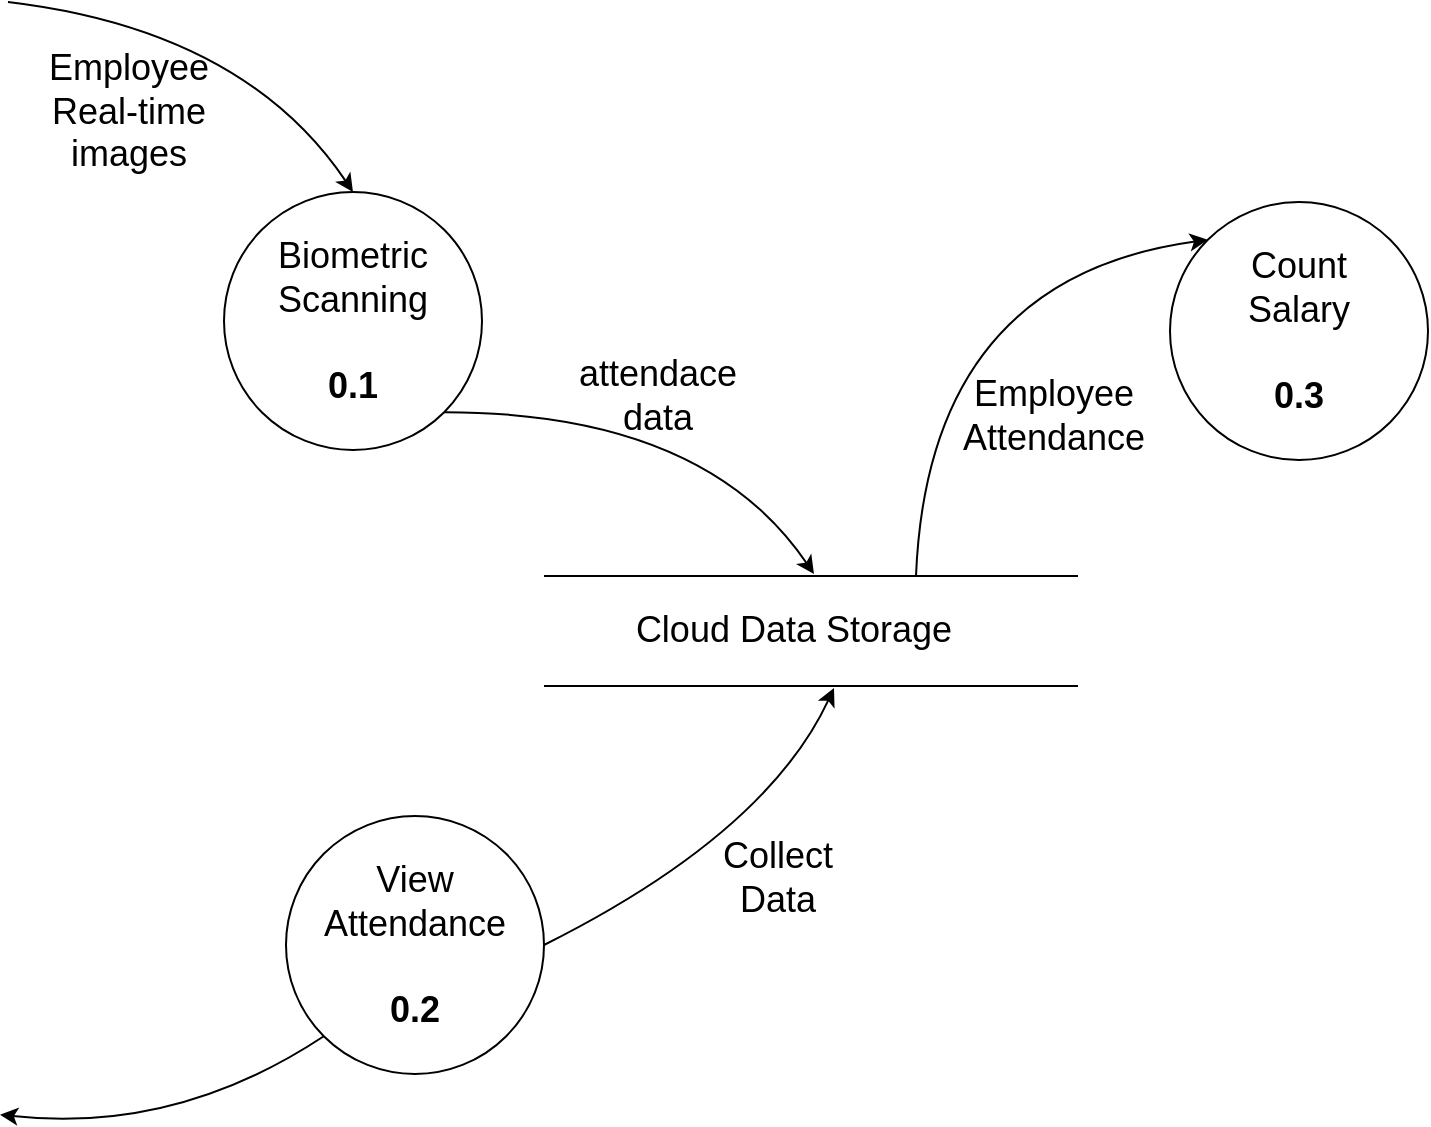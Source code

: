 <mxfile version="20.8.20" type="google"><diagram name="Page-1" id="RoprLFA64lX49mxQwY8M"><mxGraphModel grid="0" page="1" gridSize="10" guides="1" tooltips="1" connect="1" arrows="1" fold="1" pageScale="1" pageWidth="850" pageHeight="1100" math="0" shadow="0"><root><mxCell id="0"/><mxCell id="1" parent="0"/><mxCell id="Q-wgWugkOqINAjxHytla-1" value="&lt;font style=&quot;font-size: 18px;&quot;&gt;Biometric&lt;br&gt;Scanning&lt;br&gt;&lt;br&gt;&lt;b style=&quot;border-color: var(--border-color);&quot;&gt;0.1&lt;/b&gt;&lt;br&gt;&lt;/font&gt;" style="ellipse;whiteSpace=wrap;html=1;aspect=fixed;" vertex="1" parent="1"><mxGeometry x="140" y="-826" width="129" height="129" as="geometry"/></mxCell><mxCell id="Q-wgWugkOqINAjxHytla-2" value="&lt;font style=&quot;font-size: 18px;&quot;&gt;View&lt;br&gt;Attendance&lt;br&gt;&lt;br&gt;&lt;b&gt;0.2&lt;/b&gt;&lt;br&gt;&lt;/font&gt;" style="ellipse;whiteSpace=wrap;html=1;aspect=fixed;" vertex="1" parent="1"><mxGeometry x="171" y="-514" width="129" height="129" as="geometry"/></mxCell><mxCell id="Q-wgWugkOqINAjxHytla-3" value="&lt;font style=&quot;font-size: 18px;&quot;&gt;Count &lt;br&gt;Salary&lt;br&gt;&lt;br&gt;&lt;b&gt;0.3&lt;/b&gt;&lt;br&gt;&lt;/font&gt;" style="ellipse;whiteSpace=wrap;html=1;aspect=fixed;" vertex="1" parent="1"><mxGeometry x="613" y="-821" width="129" height="129" as="geometry"/></mxCell><mxCell id="Q-wgWugkOqINAjxHytla-4" value="" style="endArrow=none;html=1;rounded=0;fontSize=18;" edge="1" parent="1"><mxGeometry width="50" height="50" relative="1" as="geometry"><mxPoint x="300" y="-634" as="sourcePoint"/><mxPoint x="567" y="-634" as="targetPoint"/></mxGeometry></mxCell><mxCell id="Q-wgWugkOqINAjxHytla-6" value="" style="endArrow=none;html=1;rounded=0;fontSize=18;" edge="1" parent="1"><mxGeometry width="50" height="50" relative="1" as="geometry"><mxPoint x="300" y="-579" as="sourcePoint"/><mxPoint x="567" y="-579" as="targetPoint"/></mxGeometry></mxCell><mxCell id="Q-wgWugkOqINAjxHytla-7" value="Cloud Data Storage" style="text;html=1;strokeColor=none;fillColor=none;align=center;verticalAlign=middle;whiteSpace=wrap;rounded=0;fontSize=18;" vertex="1" parent="1"><mxGeometry x="321" y="-622" width="208" height="30" as="geometry"/></mxCell><mxCell id="Q-wgWugkOqINAjxHytla-8" value="" style="curved=1;endArrow=classic;html=1;rounded=0;fontSize=18;entryX=0.5;entryY=0;entryDx=0;entryDy=0;" edge="1" parent="1" target="Q-wgWugkOqINAjxHytla-1"><mxGeometry width="50" height="50" relative="1" as="geometry"><mxPoint x="32" y="-921" as="sourcePoint"/><mxPoint x="599" y="-600" as="targetPoint"/><Array as="points"><mxPoint x="150" y="-907"/></Array></mxGeometry></mxCell><mxCell id="Q-wgWugkOqINAjxHytla-10" value="Employee Real-time images" style="text;html=1;strokeColor=none;fillColor=none;align=center;verticalAlign=middle;whiteSpace=wrap;rounded=0;fontSize=18;" vertex="1" parent="1"><mxGeometry x="28" y="-881" width="129" height="30" as="geometry"/></mxCell><mxCell id="Q-wgWugkOqINAjxHytla-11" value="" style="curved=1;endArrow=classic;html=1;rounded=0;fontSize=18;exitX=0;exitY=1;exitDx=0;exitDy=0;" edge="1" parent="1" source="Q-wgWugkOqINAjxHytla-2"><mxGeometry width="50" height="50" relative="1" as="geometry"><mxPoint x="549" y="-566" as="sourcePoint"/><mxPoint x="28" y="-364.667" as="targetPoint"/><Array as="points"><mxPoint x="116" y="-355"/></Array></mxGeometry></mxCell><mxCell id="Q-wgWugkOqINAjxHytla-12" value="" style="curved=1;endArrow=classic;html=1;rounded=0;fontSize=18;exitX=1;exitY=0.5;exitDx=0;exitDy=0;" edge="1" parent="1" source="Q-wgWugkOqINAjxHytla-2"><mxGeometry width="50" height="50" relative="1" as="geometry"><mxPoint x="549" y="-579" as="sourcePoint"/><mxPoint x="445" y="-578" as="targetPoint"/><Array as="points"><mxPoint x="411" y="-505"/></Array></mxGeometry></mxCell><mxCell id="Q-wgWugkOqINAjxHytla-13" value="Collect Data" style="text;html=1;strokeColor=none;fillColor=none;align=center;verticalAlign=middle;whiteSpace=wrap;rounded=0;fontSize=18;" vertex="1" parent="1"><mxGeometry x="387" y="-498" width="60" height="30" as="geometry"/></mxCell><mxCell id="Q-wgWugkOqINAjxHytla-16" value="" style="curved=1;endArrow=classic;html=1;rounded=0;fontSize=18;entryX=0.5;entryY=0;entryDx=0;entryDy=0;exitX=1;exitY=1;exitDx=0;exitDy=0;" edge="1" parent="1" source="Q-wgWugkOqINAjxHytla-1"><mxGeometry width="50" height="50" relative="1" as="geometry"><mxPoint x="262" y="-730" as="sourcePoint"/><mxPoint x="435" y="-635" as="targetPoint"/><Array as="points"><mxPoint x="380" y="-716"/></Array></mxGeometry></mxCell><mxCell id="Q-wgWugkOqINAjxHytla-17" value="attendace data" style="text;html=1;strokeColor=none;fillColor=none;align=center;verticalAlign=middle;whiteSpace=wrap;rounded=0;fontSize=18;" vertex="1" parent="1"><mxGeometry x="327" y="-739" width="60" height="30" as="geometry"/></mxCell><mxCell id="Q-wgWugkOqINAjxHytla-20" value="" style="curved=1;endArrow=classic;html=1;rounded=0;fontSize=18;entryX=0;entryY=0;entryDx=0;entryDy=0;" edge="1" parent="1" target="Q-wgWugkOqINAjxHytla-3"><mxGeometry width="50" height="50" relative="1" as="geometry"><mxPoint x="486" y="-634" as="sourcePoint"/><mxPoint x="599" y="-661" as="targetPoint"/><Array as="points"><mxPoint x="492" y="-783"/></Array></mxGeometry></mxCell><mxCell id="Q-wgWugkOqINAjxHytla-21" value="Employee Attendance" style="text;html=1;strokeColor=none;fillColor=none;align=center;verticalAlign=middle;whiteSpace=wrap;rounded=0;fontSize=18;" vertex="1" parent="1"><mxGeometry x="525" y="-729" width="60" height="30" as="geometry"/></mxCell></root></mxGraphModel></diagram></mxfile>